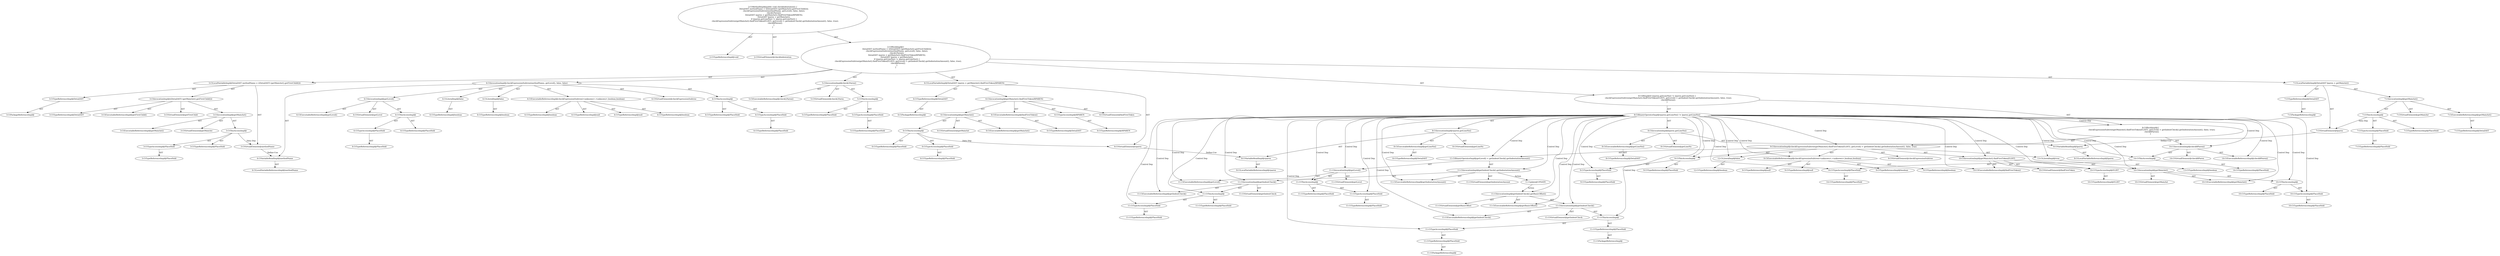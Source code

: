 digraph "checkIndentation#?" {
0 [label="2:CtTypeReferenceImpl@void" shape=ellipse]
1 [label="2:CtVirtualElement@checkIndentation" shape=ellipse]
2 [label="3:CtTypeReferenceImpl@DetailAST" shape=ellipse]
3 [label="3:CtPackageReferenceImpl@" shape=ellipse]
4 [label="3:CtExecutableReferenceImpl@getFirstChild()" shape=ellipse]
5 [label="3:CtVirtualElement@getFirstChild" shape=ellipse]
6 [label="3:CtExecutableReferenceImpl@getMainAst()" shape=ellipse]
7 [label="3:CtVirtualElement@getMainAst" shape=ellipse]
8 [label="3:CtTypeAccessImpl@PlaceHold" shape=ellipse]
9 [label="3:CtTypeReferenceImpl@PlaceHold" shape=ellipse]
10 [label="3:CtThisAccessImpl@" shape=ellipse]
11 [label="3:CtTypeReferenceImpl@PlaceHold" shape=ellipse]
12 [label="3:CtInvocationImpl@getMainAst()" shape=ellipse]
13 [label="3:CtInvocationImpl@((DetailAST) (getMainAst().getFirstChild()))" shape=ellipse]
14 [label="3:CtTypeReferenceImpl@DetailAST" shape=ellipse]
15 [label="3:CtVirtualElement@methodName" shape=ellipse]
16 [label="3:CtLocalVariableImpl@DetailAST methodName = ((DetailAST) (getMainAst().getFirstChild()))" shape=ellipse]
17 [label="4:CtExecutableReferenceImpl@checkExpressionSubtree(<unknown>,<unknown>,boolean,boolean)" shape=ellipse]
18 [label="4:CtTypeReferenceImpl@null" shape=ellipse]
19 [label="4:CtTypeReferenceImpl@null" shape=ellipse]
20 [label="4:CtTypeReferenceImpl@boolean" shape=ellipse]
21 [label="4:CtTypeReferenceImpl@boolean" shape=ellipse]
22 [label="4:CtVirtualElement@checkExpressionSubtree" shape=ellipse]
23 [label="4:CtTypeAccessImpl@PlaceHold" shape=ellipse]
24 [label="4:CtTypeReferenceImpl@PlaceHold" shape=ellipse]
25 [label="4:CtThisAccessImpl@" shape=ellipse]
26 [label="4:CtTypeReferenceImpl@PlaceHold" shape=ellipse]
27 [label="4:CtVariableReadImpl@methodName" shape=ellipse]
28 [label="4:CtLocalVariableReferenceImpl@methodName" shape=ellipse]
29 [label="4:CtExecutableReferenceImpl@getLevel()" shape=ellipse]
30 [label="4:CtVirtualElement@getLevel" shape=ellipse]
31 [label="4:CtTypeAccessImpl@PlaceHold" shape=ellipse]
32 [label="4:CtTypeReferenceImpl@PlaceHold" shape=ellipse]
33 [label="4:CtThisAccessImpl@" shape=ellipse]
34 [label="4:CtTypeReferenceImpl@PlaceHold" shape=ellipse]
35 [label="4:CtInvocationImpl@getLevel()" shape=ellipse]
36 [label="4:CtLiteralImpl@false" shape=ellipse]
37 [label="4:CtTypeReferenceImpl@boolean" shape=ellipse]
38 [label="4:CtLiteralImpl@false" shape=ellipse]
39 [label="4:CtTypeReferenceImpl@boolean" shape=ellipse]
40 [label="4:CtInvocationImpl@checkExpressionSubtree(methodName, getLevel(), false, false)" shape=ellipse]
41 [label="5:CtExecutableReferenceImpl@checkLParen()" shape=ellipse]
42 [label="5:CtVirtualElement@checkLParen" shape=ellipse]
43 [label="5:CtTypeAccessImpl@PlaceHold" shape=ellipse]
44 [label="5:CtTypeReferenceImpl@PlaceHold" shape=ellipse]
45 [label="5:CtThisAccessImpl@" shape=ellipse]
46 [label="5:CtTypeReferenceImpl@PlaceHold" shape=ellipse]
47 [label="5:CtInvocationImpl@checkLParen()" shape=ellipse]
48 [label="6:CtTypeReferenceImpl@DetailAST" shape=ellipse]
49 [label="6:CtPackageReferenceImpl@" shape=ellipse]
50 [label="6:CtExecutableReferenceImpl@findFirstToken()" shape=ellipse]
51 [label="6:CtTypeReferenceImpl@DetailAST" shape=ellipse]
52 [label="6:CtVirtualElement@findFirstToken" shape=ellipse]
53 [label="6:CtExecutableReferenceImpl@getMainAst()" shape=ellipse]
54 [label="6:CtVirtualElement@getMainAst" shape=ellipse]
55 [label="6:CtTypeAccessImpl@PlaceHold" shape=ellipse]
56 [label="6:CtTypeReferenceImpl@PlaceHold" shape=ellipse]
57 [label="6:CtThisAccessImpl@" shape=ellipse]
58 [label="6:CtTypeReferenceImpl@PlaceHold" shape=ellipse]
59 [label="6:CtInvocationImpl@getMainAst()" shape=ellipse]
60 [label="6:CtTypeAccessImpl@RPAREN" shape=ellipse]
61 [label="6:CtTypeReferenceImpl@RPAREN" shape=ellipse]
62 [label="6:CtInvocationImpl@getMainAst().findFirstToken(RPAREN)" shape=ellipse]
63 [label="6:CtVirtualElement@rparen" shape=ellipse]
64 [label="6:CtLocalVariableImpl@DetailAST rparen = getMainAst().findFirstToken(RPAREN)" shape=ellipse]
65 [label="7:CtTypeReferenceImpl@DetailAST" shape=ellipse]
66 [label="7:CtPackageReferenceImpl@" shape=ellipse]
67 [label="7:CtExecutableReferenceImpl@getMainAst()" shape=ellipse]
68 [label="7:CtTypeReferenceImpl@DetailAST" shape=ellipse]
69 [label="7:CtVirtualElement@getMainAst" shape=ellipse]
70 [label="7:CtTypeAccessImpl@PlaceHold" shape=ellipse]
71 [label="7:CtTypeReferenceImpl@PlaceHold" shape=ellipse]
72 [label="7:CtThisAccessImpl@" shape=ellipse]
73 [label="7:CtTypeReferenceImpl@PlaceHold" shape=ellipse]
74 [label="7:CtInvocationImpl@getMainAst()" shape=ellipse]
75 [label="7:CtVirtualElement@lparen" shape=ellipse]
76 [label="7:CtLocalVariableImpl@DetailAST lparen = getMainAst()" shape=ellipse]
77 [label="8:CtExecutableReferenceImpl@getLineNo()" shape=ellipse]
78 [label="8:CtTypeReferenceImpl@DetailAST" shape=ellipse]
79 [label="8:CtVirtualElement@getLineNo" shape=ellipse]
80 [label="8:CtVariableReadImpl@rparen" shape=ellipse]
81 [label="8:CtLocalVariableReferenceImpl@rparen" shape=ellipse]
82 [label="8:CtInvocationImpl@rparen.getLineNo()" shape=ellipse]
83 [label="8:CtExecutableReferenceImpl@getLineNo()" shape=ellipse]
84 [label="8:CtTypeReferenceImpl@DetailAST" shape=ellipse]
85 [label="8:CtVirtualElement@getLineNo" shape=ellipse]
86 [label="8:CtVariableReadImpl@lparen" shape=ellipse]
87 [label="8:CtLocalVariableReferenceImpl@lparen" shape=ellipse]
88 [label="8:CtInvocationImpl@lparen.getLineNo()" shape=ellipse]
89 [label="8:CtBinaryOperatorImpl@rparen.getLineNo() != lparen.getLineNo()" shape=ellipse]
90 [label="9:CtExecutableReferenceImpl@checkExpressionSubtree(<unknown>,<unknown>,boolean,boolean)" shape=ellipse]
91 [label="9:CtTypeReferenceImpl@null" shape=ellipse]
92 [label="9:CtTypeReferenceImpl@null" shape=ellipse]
93 [label="9:CtTypeReferenceImpl@boolean" shape=ellipse]
94 [label="9:CtTypeReferenceImpl@boolean" shape=ellipse]
95 [label="9:CtVirtualElement@checkExpressionSubtree" shape=ellipse]
96 [label="9:CtTypeAccessImpl@PlaceHold" shape=ellipse]
97 [label="9:CtTypeReferenceImpl@PlaceHold" shape=ellipse]
98 [label="9:CtThisAccessImpl@" shape=ellipse]
99 [label="9:CtTypeReferenceImpl@PlaceHold" shape=ellipse]
100 [label="10:CtExecutableReferenceImpl@findFirstToken()" shape=ellipse]
101 [label="10:CtVirtualElement@findFirstToken" shape=ellipse]
102 [label="10:CtExecutableReferenceImpl@getMainAst()" shape=ellipse]
103 [label="10:CtVirtualElement@getMainAst" shape=ellipse]
104 [label="10:CtTypeAccessImpl@PlaceHold" shape=ellipse]
105 [label="10:CtTypeReferenceImpl@PlaceHold" shape=ellipse]
106 [label="10:CtThisAccessImpl@" shape=ellipse]
107 [label="10:CtTypeReferenceImpl@PlaceHold" shape=ellipse]
108 [label="10:CtInvocationImpl@getMainAst()" shape=ellipse]
109 [label="10:CtTypeAccessImpl@ELIST" shape=ellipse]
110 [label="10:CtTypeReferenceImpl@ELIST" shape=ellipse]
111 [label="10:CtInvocationImpl@getMainAst().findFirstToken(ELIST)" shape=ellipse]
112 [label="11:CtExecutableReferenceImpl@getLevel()" shape=ellipse]
113 [label="11:CtVirtualElement@getLevel" shape=ellipse]
114 [label="11:CtTypeAccessImpl@PlaceHold" shape=ellipse]
115 [label="11:CtTypeReferenceImpl@PlaceHold" shape=ellipse]
116 [label="11:CtThisAccessImpl@" shape=ellipse]
117 [label="11:CtTypeReferenceImpl@PlaceHold" shape=ellipse]
118 [label="11:CtInvocationImpl@getLevel()" shape=ellipse]
119 [label="11:CtExecutableReferenceImpl@getIndentationAmount()" shape=ellipse]
120 [label="11:CtVirtualElement@getIndentationAmount" shape=ellipse]
121 [label="11:CtExecutableReferenceImpl@getIndentCheck()" shape=ellipse]
122 [label="11:CtVirtualElement@getIndentCheck" shape=ellipse]
123 [label="11:CtTypeAccessImpl@PlaceHold" shape=ellipse]
124 [label="11:CtTypeReferenceImpl@PlaceHold" shape=ellipse]
125 [label="11:CtThisAccessImpl@" shape=ellipse]
126 [label="11:CtTypeReferenceImpl@PlaceHold" shape=ellipse]
127 [label="11:CtInvocationImpl@getIndentCheck()" shape=ellipse]
128 [label="11:CtInvocationImpl@getIndentCheck().getIndentationAmount()" shape=ellipse]
129 [label="11:CtBinaryOperatorImpl@getLevel() + getIndentCheck().getIndentationAmount()" shape=ellipse]
130 [label="12:CtLiteralImpl@false" shape=ellipse]
131 [label="12:CtTypeReferenceImpl@boolean" shape=ellipse]
132 [label="13:CtLiteralImpl@true" shape=ellipse]
133 [label="13:CtTypeReferenceImpl@boolean" shape=ellipse]
134 [label="9:CtInvocationImpl@checkExpressionSubtree(getMainAst().findFirstToken(ELIST), getLevel() + getIndentCheck().getIndentationAmount(), false, true)" shape=ellipse]
135 [label="14:CtExecutableReferenceImpl@checkRParen()" shape=ellipse]
136 [label="14:CtVirtualElement@checkRParen" shape=ellipse]
137 [label="14:CtTypeAccessImpl@PlaceHold" shape=ellipse]
138 [label="14:CtTypeReferenceImpl@PlaceHold" shape=ellipse]
139 [label="14:CtThisAccessImpl@" shape=ellipse]
140 [label="14:CtTypeReferenceImpl@PlaceHold" shape=ellipse]
141 [label="14:CtInvocationImpl@checkRParen()" shape=ellipse]
142 [label="8:CtBlockImpl@\{
    checkExpressionSubtree(getMainAst().findFirstToken(ELIST), getLevel() + getIndentCheck().getIndentationAmount(), false, true);
    checkRParen();
\}" shape=ellipse]
143 [label="8:CtIfImpl@if (rparen.getLineNo() != lparen.getLineNo()) \{
    checkExpressionSubtree(getMainAst().findFirstToken(ELIST), getLevel() + getIndentCheck().getIndentationAmount(), false, true);
    checkRParen();
\}" shape=ellipse]
144 [label="2:CtBlockImpl@\{
    DetailAST methodName = ((DetailAST) (getMainAst().getFirstChild()));
    checkExpressionSubtree(methodName, getLevel(), false, false);
    checkLParen();
    DetailAST rparen = getMainAst().findFirstToken(RPAREN);
    DetailAST lparen = getMainAst();
    if (rparen.getLineNo() != lparen.getLineNo()) \{
        checkExpressionSubtree(getMainAst().findFirstToken(ELIST), getLevel() + getIndentCheck().getIndentationAmount(), false, true);
        checkRParen();
    \}
\}" shape=ellipse]
145 [label="2:CtMethodImpl@public void checkIndentation() \{
    DetailAST methodName = ((DetailAST) (getMainAst().getFirstChild()));
    checkExpressionSubtree(methodName, getLevel(), false, false);
    checkLParen();
    DetailAST rparen = getMainAst().findFirstToken(RPAREN);
    DetailAST lparen = getMainAst();
    if (rparen.getLineNo() != lparen.getLineNo()) \{
        checkExpressionSubtree(getMainAst().findFirstToken(ELIST), getLevel() + getIndentCheck().getIndentationAmount(), false, true);
        checkRParen();
    \}
\}" shape=ellipse]
146 [label="11:Update@UPDATE" shape=ellipse]
147 [label="11:CtPackageReferenceImpl@" shape=ellipse]
148 [label="11:CtTypeReferenceImpl@PlaceHold" shape=ellipse]
149 [label="11:CtPackageReferenceImpl@" shape=ellipse]
150 [label="11:CtTypeReferenceImpl@PlaceHold" shape=ellipse]
151 [label="11:CtTypeAccessImpl@PlaceHold" shape=ellipse]
152 [label="11:CtThisAccessImpl@" shape=ellipse]
153 [label="11:CtExecutableReferenceImpl@getIndentCheck()" shape=ellipse]
154 [label="11:CtInvocationImpl@getIndentCheck()" shape=ellipse]
155 [label="11:CtVirtualElement@getIndentCheck" shape=ellipse]
156 [label="11:CtExecutableReferenceImpl@getBasicOffset()" shape=ellipse]
157 [label="11:CtInvocationImpl@getIndentCheck().getBasicOffset()" shape=ellipse]
158 [label="11:CtVirtualElement@getBasicOffset" shape=ellipse]
2 -> 3 [label="AST"];
8 -> 9 [label="AST"];
10 -> 11 [label="AST"];
10 -> 8 [label="AST"];
10 -> 15 [label="Data Dep"];
12 -> 7 [label="AST"];
12 -> 10 [label="AST"];
12 -> 6 [label="AST"];
13 -> 5 [label="AST"];
13 -> 14 [label="AST"];
13 -> 12 [label="AST"];
13 -> 4 [label="AST"];
15 -> 27 [label="Define-Use"];
16 -> 15 [label="AST"];
16 -> 2 [label="AST"];
16 -> 13 [label="AST"];
17 -> 18 [label="AST"];
17 -> 19 [label="AST"];
17 -> 20 [label="AST"];
17 -> 21 [label="AST"];
23 -> 24 [label="AST"];
25 -> 26 [label="AST"];
25 -> 23 [label="AST"];
27 -> 28 [label="AST"];
31 -> 32 [label="AST"];
33 -> 34 [label="AST"];
33 -> 31 [label="AST"];
35 -> 30 [label="AST"];
35 -> 33 [label="AST"];
35 -> 29 [label="AST"];
36 -> 37 [label="AST"];
38 -> 39 [label="AST"];
40 -> 22 [label="AST"];
40 -> 25 [label="AST"];
40 -> 17 [label="AST"];
40 -> 27 [label="AST"];
40 -> 35 [label="AST"];
40 -> 36 [label="AST"];
40 -> 38 [label="AST"];
43 -> 44 [label="AST"];
45 -> 46 [label="AST"];
45 -> 43 [label="AST"];
47 -> 42 [label="AST"];
47 -> 45 [label="AST"];
47 -> 41 [label="AST"];
48 -> 49 [label="AST"];
50 -> 51 [label="AST"];
55 -> 56 [label="AST"];
57 -> 58 [label="AST"];
57 -> 55 [label="AST"];
57 -> 63 [label="Data Dep"];
59 -> 54 [label="AST"];
59 -> 57 [label="AST"];
59 -> 53 [label="AST"];
60 -> 61 [label="AST"];
62 -> 52 [label="AST"];
62 -> 59 [label="AST"];
62 -> 50 [label="AST"];
62 -> 60 [label="AST"];
63 -> 80 [label="Define-Use"];
64 -> 63 [label="AST"];
64 -> 48 [label="AST"];
64 -> 62 [label="AST"];
65 -> 66 [label="AST"];
67 -> 68 [label="AST"];
70 -> 71 [label="AST"];
72 -> 73 [label="AST"];
72 -> 70 [label="AST"];
72 -> 75 [label="Data Dep"];
74 -> 69 [label="AST"];
74 -> 72 [label="AST"];
74 -> 67 [label="AST"];
75 -> 86 [label="Define-Use"];
76 -> 75 [label="AST"];
76 -> 65 [label="AST"];
76 -> 74 [label="AST"];
77 -> 78 [label="AST"];
80 -> 81 [label="AST"];
82 -> 79 [label="AST"];
82 -> 80 [label="AST"];
82 -> 77 [label="AST"];
83 -> 84 [label="AST"];
86 -> 87 [label="AST"];
88 -> 85 [label="AST"];
88 -> 86 [label="AST"];
88 -> 83 [label="AST"];
89 -> 82 [label="AST"];
89 -> 88 [label="AST"];
89 -> 142 [label="Control Dep"];
89 -> 134 [label="Control Dep"];
89 -> 90 [label="Control Dep"];
89 -> 98 [label="Control Dep"];
89 -> 96 [label="Control Dep"];
89 -> 111 [label="Control Dep"];
89 -> 100 [label="Control Dep"];
89 -> 108 [label="Control Dep"];
89 -> 102 [label="Control Dep"];
89 -> 106 [label="Control Dep"];
89 -> 104 [label="Control Dep"];
89 -> 109 [label="Control Dep"];
89 -> 129 [label="Control Dep"];
89 -> 118 [label="Control Dep"];
89 -> 112 [label="Control Dep"];
89 -> 116 [label="Control Dep"];
89 -> 114 [label="Control Dep"];
89 -> 128 [label="Control Dep"];
89 -> 119 [label="Control Dep"];
89 -> 127 [label="Control Dep"];
89 -> 121 [label="Control Dep"];
89 -> 125 [label="Control Dep"];
89 -> 123 [label="Control Dep"];
89 -> 130 [label="Control Dep"];
89 -> 132 [label="Control Dep"];
89 -> 141 [label="Control Dep"];
89 -> 135 [label="Control Dep"];
89 -> 139 [label="Control Dep"];
89 -> 137 [label="Control Dep"];
89 -> 151 [label="Control Dep"];
89 -> 152 [label="Control Dep"];
89 -> 153 [label="Control Dep"];
89 -> 154 [label="Control Dep"];
89 -> 156 [label="Control Dep"];
89 -> 157 [label="Control Dep"];
90 -> 91 [label="AST"];
90 -> 92 [label="AST"];
90 -> 93 [label="AST"];
90 -> 94 [label="AST"];
96 -> 97 [label="AST"];
98 -> 99 [label="AST"];
98 -> 96 [label="AST"];
104 -> 105 [label="AST"];
106 -> 107 [label="AST"];
106 -> 104 [label="AST"];
108 -> 103 [label="AST"];
108 -> 106 [label="AST"];
108 -> 102 [label="AST"];
109 -> 110 [label="AST"];
111 -> 101 [label="AST"];
111 -> 108 [label="AST"];
111 -> 100 [label="AST"];
111 -> 109 [label="AST"];
114 -> 115 [label="AST"];
116 -> 117 [label="AST"];
116 -> 114 [label="AST"];
118 -> 113 [label="AST"];
118 -> 116 [label="AST"];
118 -> 112 [label="AST"];
123 -> 124 [label="AST"];
125 -> 126 [label="AST"];
125 -> 123 [label="AST"];
127 -> 122 [label="AST"];
127 -> 125 [label="AST"];
127 -> 121 [label="AST"];
128 -> 120 [label="AST"];
128 -> 127 [label="AST"];
128 -> 119 [label="AST"];
128 -> 146 [label="Action"];
129 -> 118 [label="AST"];
129 -> 128 [label="AST"];
130 -> 131 [label="AST"];
132 -> 133 [label="AST"];
134 -> 95 [label="AST"];
134 -> 98 [label="AST"];
134 -> 90 [label="AST"];
134 -> 111 [label="AST"];
134 -> 129 [label="AST"];
134 -> 130 [label="AST"];
134 -> 132 [label="AST"];
137 -> 138 [label="AST"];
139 -> 140 [label="AST"];
139 -> 137 [label="AST"];
141 -> 136 [label="AST"];
141 -> 139 [label="AST"];
141 -> 135 [label="AST"];
142 -> 134 [label="AST"];
142 -> 141 [label="AST"];
143 -> 89 [label="AST"];
143 -> 142 [label="AST"];
144 -> 16 [label="AST"];
144 -> 40 [label="AST"];
144 -> 47 [label="AST"];
144 -> 64 [label="AST"];
144 -> 76 [label="AST"];
144 -> 143 [label="AST"];
145 -> 1 [label="AST"];
145 -> 0 [label="AST"];
145 -> 144 [label="AST"];
146 -> 157 [label="Action"];
148 -> 147 [label="AST"];
150 -> 149 [label="AST"];
151 -> 150 [label="AST"];
152 -> 148 [label="AST"];
152 -> 151 [label="AST"];
154 -> 155 [label="AST"];
154 -> 152 [label="AST"];
154 -> 153 [label="AST"];
157 -> 158 [label="AST"];
157 -> 154 [label="AST"];
157 -> 156 [label="AST"];
}